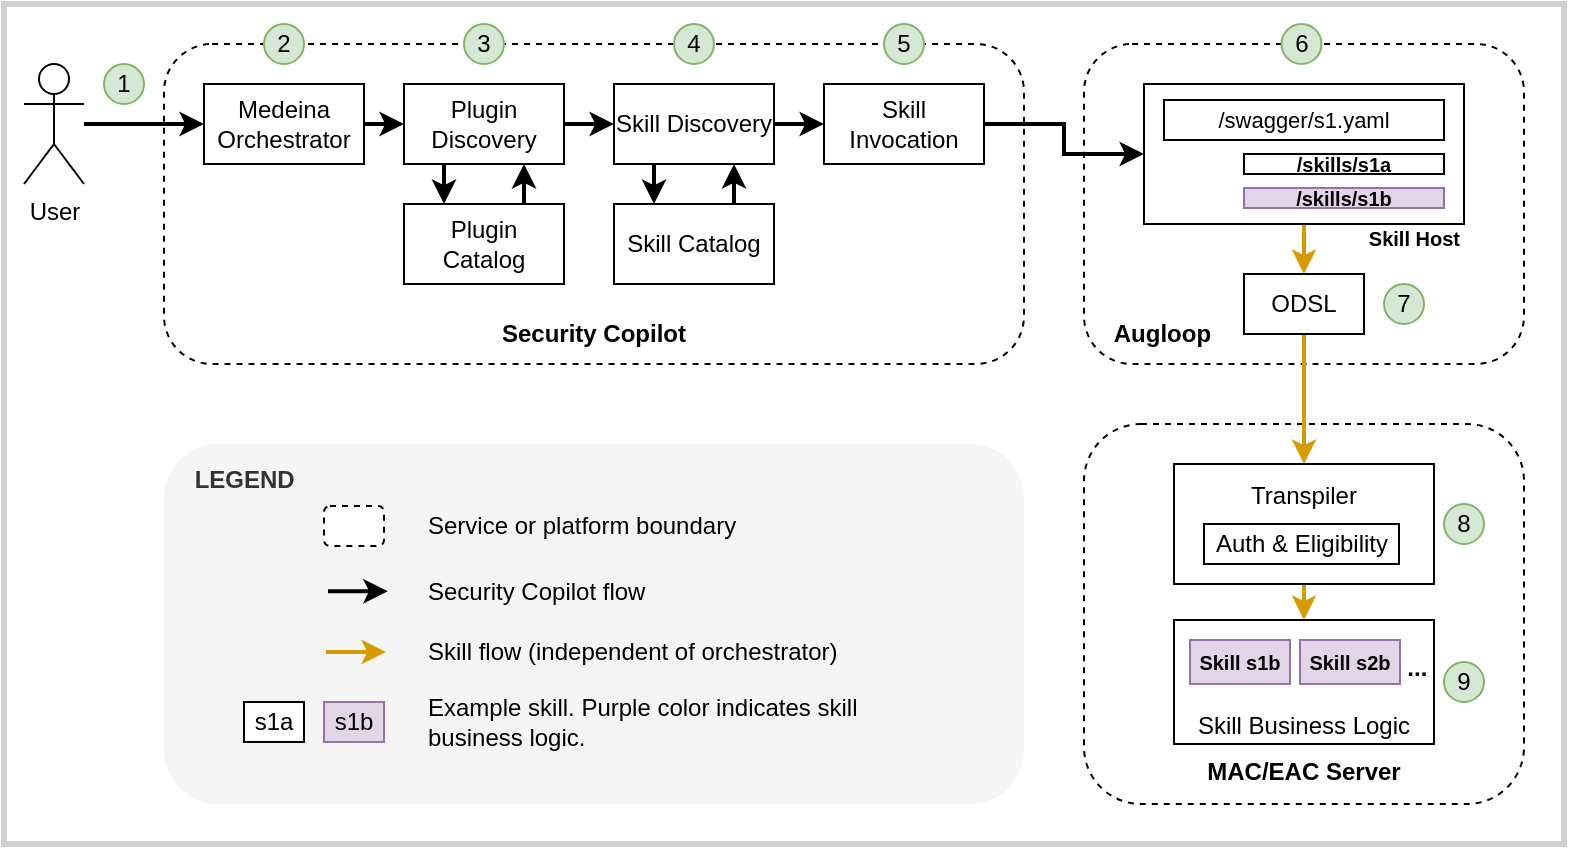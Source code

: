 <mxfile version="23.1.2" type="github">
  <diagram name="Page-1" id="iRycTcpXz6wnPRojM1Up">
    <mxGraphModel dx="978" dy="554" grid="1" gridSize="10" guides="1" tooltips="1" connect="1" arrows="1" fold="1" page="1" pageScale="1" pageWidth="850" pageHeight="1100" math="0" shadow="0">
      <root>
        <mxCell id="0" />
        <mxCell id="1" parent="0" />
        <mxCell id="UNmcFgP1RRnkYrkEw3AP-56" value="" style="rounded=0;whiteSpace=wrap;html=1;fillColor=none;strokeWidth=3;strokeColor=#D1D1D1;" vertex="1" parent="1">
          <mxGeometry x="40" y="20" width="780" height="420" as="geometry" />
        </mxCell>
        <mxCell id="b6su2mbRExA16IoP18ZC-25" value="&lt;br&gt;&lt;br&gt;&lt;br&gt;&lt;br&gt;&lt;br&gt;&lt;br&gt;&lt;br&gt;&lt;br&gt;&lt;br&gt;&lt;div style=&quot;&quot;&gt;&lt;span style=&quot;background-color: initial;&quot;&gt;&amp;nbsp; &amp;nbsp; Augloop&lt;/span&gt;&lt;/div&gt;" style="rounded=1;whiteSpace=wrap;html=1;gradientColor=none;dashed=1;align=left;horizontal=1;fontStyle=1" parent="1" vertex="1">
          <mxGeometry x="580" y="40" width="220" height="160" as="geometry" />
        </mxCell>
        <mxCell id="b6su2mbRExA16IoP18ZC-20" value="&lt;br&gt;&lt;br&gt;&lt;br&gt;&lt;br&gt;&lt;br&gt;&lt;br&gt;&lt;br&gt;&lt;br&gt;&lt;br&gt;Security Copilot" style="rounded=1;whiteSpace=wrap;html=1;gradientColor=none;dashed=1;align=center;horizontal=1;fontStyle=1" parent="1" vertex="1">
          <mxGeometry x="120" y="40" width="430" height="160" as="geometry" />
        </mxCell>
        <mxCell id="UNmcFgP1RRnkYrkEw3AP-4" style="edgeStyle=orthogonalEdgeStyle;rounded=0;orthogonalLoop=1;jettySize=auto;html=1;exitX=1;exitY=0.5;exitDx=0;exitDy=0;entryX=0;entryY=0.5;entryDx=0;entryDy=0;strokeWidth=2;" edge="1" parent="1" source="b6su2mbRExA16IoP18ZC-21" target="b6su2mbRExA16IoP18ZC-26">
          <mxGeometry relative="1" as="geometry" />
        </mxCell>
        <mxCell id="b6su2mbRExA16IoP18ZC-21" value="Skill Invocation" style="rounded=0;whiteSpace=wrap;html=1;" parent="1" vertex="1">
          <mxGeometry x="450" y="60" width="80" height="40" as="geometry" />
        </mxCell>
        <mxCell id="7IPuJ_rpKLFx-LysMHHV-15" value="" style="edgeStyle=orthogonalEdgeStyle;rounded=0;orthogonalLoop=1;jettySize=auto;html=1;strokeColor=default;strokeWidth=2;" parent="1" source="b6su2mbRExA16IoP18ZC-24" target="b6su2mbRExA16IoP18ZC-35" edge="1">
          <mxGeometry relative="1" as="geometry" />
        </mxCell>
        <mxCell id="b6su2mbRExA16IoP18ZC-24" value="User" style="shape=umlActor;verticalLabelPosition=bottom;verticalAlign=top;html=1;outlineConnect=0;" parent="1" vertex="1">
          <mxGeometry x="50" y="50" width="30" height="60" as="geometry" />
        </mxCell>
        <mxCell id="b6su2mbRExA16IoP18ZC-30" value="&lt;br&gt;&lt;br&gt;&lt;br&gt;&lt;br&gt;&lt;br&gt;&lt;br&gt;&lt;br&gt;&lt;br&gt;&lt;br&gt;&lt;br&gt;&lt;br&gt;MAC/EAC Server" style="rounded=1;whiteSpace=wrap;html=1;gradientColor=none;dashed=1;align=center;horizontal=1;fontStyle=1" parent="1" vertex="1">
          <mxGeometry x="580" y="230" width="220" height="190" as="geometry" />
        </mxCell>
        <mxCell id="UNmcFgP1RRnkYrkEw3AP-9" style="edgeStyle=orthogonalEdgeStyle;rounded=0;orthogonalLoop=1;jettySize=auto;html=1;exitX=0.5;exitY=1;exitDx=0;exitDy=0;entryX=0.5;entryY=0;entryDx=0;entryDy=0;strokeWidth=2;fillColor=#ffe6cc;strokeColor=#d79b00;" edge="1" parent="1" source="b6su2mbRExA16IoP18ZC-26" target="b6su2mbRExA16IoP18ZC-28">
          <mxGeometry relative="1" as="geometry" />
        </mxCell>
        <mxCell id="b6su2mbRExA16IoP18ZC-26" value="&lt;br style=&quot;font-size: 10px;&quot;&gt;&lt;br style=&quot;font-size: 10px;&quot;&gt;&lt;br style=&quot;font-size: 10px;&quot;&gt;&lt;b style=&quot;font-size: 10px;&quot;&gt;&lt;br style=&quot;font-size: 10px;&quot;&gt;&lt;br style=&quot;font-size: 10px;&quot;&gt;&lt;br style=&quot;font-size: 10px;&quot;&gt;&lt;br style=&quot;font-size: 10px;&quot;&gt;&lt;div style=&quot;font-size: 10px;&quot;&gt;&lt;b style=&quot;background-color: initial; font-size: 10px;&quot;&gt;Skill Host&lt;/b&gt;&lt;/div&gt;&lt;/b&gt;" style="rounded=0;whiteSpace=wrap;html=1;align=right;fontSize=10;" parent="1" vertex="1">
          <mxGeometry x="610" y="60" width="160" height="70" as="geometry" />
        </mxCell>
        <mxCell id="7IPuJ_rpKLFx-LysMHHV-5" style="edgeStyle=orthogonalEdgeStyle;rounded=0;orthogonalLoop=1;jettySize=auto;html=1;exitX=1;exitY=0.5;exitDx=0;exitDy=0;entryX=0;entryY=0.5;entryDx=0;entryDy=0;strokeWidth=2;" parent="1" source="b6su2mbRExA16IoP18ZC-35" target="b6su2mbRExA16IoP18ZC-36" edge="1">
          <mxGeometry relative="1" as="geometry" />
        </mxCell>
        <mxCell id="b6su2mbRExA16IoP18ZC-35" value="Medeina Orchestrator" style="rounded=0;whiteSpace=wrap;html=1;" parent="1" vertex="1">
          <mxGeometry x="140" y="60" width="80" height="40" as="geometry" />
        </mxCell>
        <mxCell id="7IPuJ_rpKLFx-LysMHHV-7" style="edgeStyle=orthogonalEdgeStyle;rounded=0;orthogonalLoop=1;jettySize=auto;html=1;exitX=0.25;exitY=1;exitDx=0;exitDy=0;entryX=0.25;entryY=0;entryDx=0;entryDy=0;strokeWidth=2;" parent="1" source="b6su2mbRExA16IoP18ZC-36" target="b6su2mbRExA16IoP18ZC-39" edge="1">
          <mxGeometry relative="1" as="geometry" />
        </mxCell>
        <mxCell id="7IPuJ_rpKLFx-LysMHHV-9" style="edgeStyle=orthogonalEdgeStyle;rounded=0;orthogonalLoop=1;jettySize=auto;html=1;exitX=1;exitY=0.5;exitDx=0;exitDy=0;entryX=0;entryY=0.5;entryDx=0;entryDy=0;strokeWidth=2;" parent="1" source="b6su2mbRExA16IoP18ZC-36" target="b6su2mbRExA16IoP18ZC-38" edge="1">
          <mxGeometry relative="1" as="geometry" />
        </mxCell>
        <mxCell id="b6su2mbRExA16IoP18ZC-36" value="Plugin Discovery" style="rounded=0;whiteSpace=wrap;html=1;" parent="1" vertex="1">
          <mxGeometry x="240" y="60" width="80" height="40" as="geometry" />
        </mxCell>
        <mxCell id="7IPuJ_rpKLFx-LysMHHV-11" style="edgeStyle=orthogonalEdgeStyle;rounded=0;orthogonalLoop=1;jettySize=auto;html=1;exitX=0.75;exitY=0;exitDx=0;exitDy=0;entryX=0.75;entryY=1;entryDx=0;entryDy=0;strokeWidth=2;" parent="1" source="b6su2mbRExA16IoP18ZC-37" target="b6su2mbRExA16IoP18ZC-38" edge="1">
          <mxGeometry relative="1" as="geometry" />
        </mxCell>
        <mxCell id="b6su2mbRExA16IoP18ZC-37" value="Skill Catalog" style="rounded=0;whiteSpace=wrap;html=1;" parent="1" vertex="1">
          <mxGeometry x="345" y="120" width="80" height="40" as="geometry" />
        </mxCell>
        <mxCell id="7IPuJ_rpKLFx-LysMHHV-10" style="edgeStyle=orthogonalEdgeStyle;rounded=0;orthogonalLoop=1;jettySize=auto;html=1;exitX=0.25;exitY=1;exitDx=0;exitDy=0;entryX=0.25;entryY=0;entryDx=0;entryDy=0;strokeWidth=2;" parent="1" source="b6su2mbRExA16IoP18ZC-38" target="b6su2mbRExA16IoP18ZC-37" edge="1">
          <mxGeometry relative="1" as="geometry" />
        </mxCell>
        <mxCell id="7IPuJ_rpKLFx-LysMHHV-12" style="edgeStyle=orthogonalEdgeStyle;rounded=0;orthogonalLoop=1;jettySize=auto;html=1;exitX=1;exitY=0.5;exitDx=0;exitDy=0;entryX=0;entryY=0.5;entryDx=0;entryDy=0;strokeWidth=2;" parent="1" source="b6su2mbRExA16IoP18ZC-38" target="b6su2mbRExA16IoP18ZC-21" edge="1">
          <mxGeometry relative="1" as="geometry" />
        </mxCell>
        <mxCell id="b6su2mbRExA16IoP18ZC-38" value="Skill Discovery" style="rounded=0;whiteSpace=wrap;html=1;" parent="1" vertex="1">
          <mxGeometry x="345" y="60" width="80" height="40" as="geometry" />
        </mxCell>
        <mxCell id="7IPuJ_rpKLFx-LysMHHV-8" style="edgeStyle=orthogonalEdgeStyle;rounded=0;orthogonalLoop=1;jettySize=auto;html=1;exitX=0.75;exitY=0;exitDx=0;exitDy=0;entryX=0.75;entryY=1;entryDx=0;entryDy=0;strokeWidth=2;" parent="1" source="b6su2mbRExA16IoP18ZC-39" target="b6su2mbRExA16IoP18ZC-36" edge="1">
          <mxGeometry relative="1" as="geometry" />
        </mxCell>
        <mxCell id="b6su2mbRExA16IoP18ZC-39" value="Plugin Catalog" style="rounded=0;whiteSpace=wrap;html=1;" parent="1" vertex="1">
          <mxGeometry x="240" y="120" width="80" height="40" as="geometry" />
        </mxCell>
        <mxCell id="b6su2mbRExA16IoP18ZC-40" style="edgeStyle=orthogonalEdgeStyle;rounded=0;orthogonalLoop=1;jettySize=auto;html=1;exitX=0.5;exitY=1;exitDx=0;exitDy=0;" parent="1" source="b6su2mbRExA16IoP18ZC-35" target="b6su2mbRExA16IoP18ZC-35" edge="1">
          <mxGeometry relative="1" as="geometry" />
        </mxCell>
        <mxCell id="UNmcFgP1RRnkYrkEw3AP-14" style="edgeStyle=orthogonalEdgeStyle;rounded=0;orthogonalLoop=1;jettySize=auto;html=1;exitX=0.5;exitY=1;exitDx=0;exitDy=0;entryX=0.5;entryY=0;entryDx=0;entryDy=0;strokeWidth=2;fillColor=#ffe6cc;strokeColor=#d79b00;" edge="1" parent="1" source="7IPuJ_rpKLFx-LysMHHV-18" target="7IPuJ_rpKLFx-LysMHHV-19">
          <mxGeometry relative="1" as="geometry" />
        </mxCell>
        <mxCell id="7IPuJ_rpKLFx-LysMHHV-18" value="Transpiler&lt;br&gt;&lt;br&gt;&lt;br&gt;" style="rounded=0;whiteSpace=wrap;html=1;" parent="1" vertex="1">
          <mxGeometry x="625" y="250" width="130" height="60" as="geometry" />
        </mxCell>
        <mxCell id="UNmcFgP1RRnkYrkEw3AP-10" style="edgeStyle=orthogonalEdgeStyle;rounded=0;orthogonalLoop=1;jettySize=auto;html=1;exitX=0.5;exitY=1;exitDx=0;exitDy=0;entryX=0.5;entryY=0;entryDx=0;entryDy=0;strokeWidth=2;fillColor=#ffe6cc;strokeColor=#d79b00;" edge="1" parent="1" source="b6su2mbRExA16IoP18ZC-28" target="7IPuJ_rpKLFx-LysMHHV-18">
          <mxGeometry relative="1" as="geometry" />
        </mxCell>
        <mxCell id="b6su2mbRExA16IoP18ZC-28" value="ODSL" style="rounded=0;whiteSpace=wrap;html=1;" parent="1" vertex="1">
          <mxGeometry x="660" y="155" width="60" height="30" as="geometry" />
        </mxCell>
        <mxCell id="7IPuJ_rpKLFx-LysMHHV-19" value="&lt;br&gt;&amp;nbsp; &amp;nbsp; &amp;nbsp; &amp;nbsp; &amp;nbsp; &amp;nbsp; &amp;nbsp; &amp;nbsp; &amp;nbsp; &amp;nbsp; &amp;nbsp; &amp;nbsp; &amp;nbsp; &amp;nbsp; &amp;nbsp; &amp;nbsp; &amp;nbsp;&amp;nbsp;&lt;b&gt;...&lt;/b&gt;&lt;br&gt;&lt;br&gt;Skill Business Logic" style="rounded=0;whiteSpace=wrap;html=1;" parent="1" vertex="1">
          <mxGeometry x="625" y="328" width="130" height="62" as="geometry" />
        </mxCell>
        <mxCell id="7IPuJ_rpKLFx-LysMHHV-21" value="Skill s1b" style="rounded=0;whiteSpace=wrap;html=1;fontSize=10;fontStyle=1;fillColor=#e1d5e7;strokeColor=#9673a6;" parent="1" vertex="1">
          <mxGeometry x="633" y="338" width="50" height="22" as="geometry" />
        </mxCell>
        <mxCell id="7IPuJ_rpKLFx-LysMHHV-22" value="Skill s2b" style="rounded=0;whiteSpace=wrap;html=1;fillColor=#e1d5e7;strokeColor=#9673a6;fontSize=10;fontStyle=1" parent="1" vertex="1">
          <mxGeometry x="688" y="338" width="50" height="22" as="geometry" />
        </mxCell>
        <mxCell id="b6su2mbRExA16IoP18ZC-27" value="Auth &amp;amp; Eligibility" style="rounded=0;whiteSpace=wrap;html=1;" parent="1" vertex="1">
          <mxGeometry x="640" y="280" width="97.5" height="20" as="geometry" />
        </mxCell>
        <mxCell id="UNmcFgP1RRnkYrkEw3AP-18" value="&lt;b&gt;&amp;nbsp; &amp;nbsp; LEGEND&lt;br&gt;&lt;br&gt;&lt;br&gt;&lt;br&gt;&lt;br&gt;&lt;br&gt;&lt;br&gt;&lt;br&gt;&lt;br&gt;&lt;br&gt;&lt;br&gt;&lt;/b&gt;" style="rounded=1;whiteSpace=wrap;html=1;align=left;fillColor=#f5f5f5;fontColor=#333333;strokeColor=none;" vertex="1" parent="1">
          <mxGeometry x="120" y="240" width="430" height="180" as="geometry" />
        </mxCell>
        <mxCell id="UNmcFgP1RRnkYrkEw3AP-19" value="" style="rounded=1;whiteSpace=wrap;html=1;dashed=1;" vertex="1" parent="1">
          <mxGeometry x="200" y="271" width="30" height="20" as="geometry" />
        </mxCell>
        <mxCell id="UNmcFgP1RRnkYrkEw3AP-20" value="Security Copilot flow" style="text;html=1;strokeColor=none;fillColor=none;align=left;verticalAlign=middle;whiteSpace=wrap;rounded=0;" vertex="1" parent="1">
          <mxGeometry x="250" y="299" width="180" height="30" as="geometry" />
        </mxCell>
        <mxCell id="UNmcFgP1RRnkYrkEw3AP-24" value="1" style="ellipse;whiteSpace=wrap;html=1;aspect=fixed;fillColor=#d5e8d4;strokeColor=#82b366;" vertex="1" parent="1">
          <mxGeometry x="90" y="50" width="20" height="20" as="geometry" />
        </mxCell>
        <mxCell id="UNmcFgP1RRnkYrkEw3AP-28" value="2" style="ellipse;whiteSpace=wrap;html=1;aspect=fixed;fillColor=#d5e8d4;strokeColor=#82b366;" vertex="1" parent="1">
          <mxGeometry x="170" y="30" width="20" height="20" as="geometry" />
        </mxCell>
        <mxCell id="UNmcFgP1RRnkYrkEw3AP-29" value="5" style="ellipse;whiteSpace=wrap;html=1;aspect=fixed;fillColor=#d5e8d4;strokeColor=#82b366;" vertex="1" parent="1">
          <mxGeometry x="480" y="30" width="20" height="20" as="geometry" />
        </mxCell>
        <mxCell id="UNmcFgP1RRnkYrkEw3AP-30" value="8" style="ellipse;whiteSpace=wrap;html=1;aspect=fixed;fillColor=#d5e8d4;strokeColor=#82b366;" vertex="1" parent="1">
          <mxGeometry x="760" y="270" width="20" height="20" as="geometry" />
        </mxCell>
        <mxCell id="UNmcFgP1RRnkYrkEw3AP-31" value="6" style="ellipse;whiteSpace=wrap;html=1;aspect=fixed;fillColor=#d5e8d4;strokeColor=#82b366;" vertex="1" parent="1">
          <mxGeometry x="678.75" y="30" width="20" height="20" as="geometry" />
        </mxCell>
        <mxCell id="UNmcFgP1RRnkYrkEw3AP-32" value="4" style="ellipse;whiteSpace=wrap;html=1;aspect=fixed;fillColor=#d5e8d4;strokeColor=#82b366;" vertex="1" parent="1">
          <mxGeometry x="375" y="30" width="20" height="20" as="geometry" />
        </mxCell>
        <mxCell id="UNmcFgP1RRnkYrkEw3AP-33" value="3" style="ellipse;whiteSpace=wrap;html=1;aspect=fixed;fillColor=#d5e8d4;strokeColor=#82b366;" vertex="1" parent="1">
          <mxGeometry x="270" y="30" width="20" height="20" as="geometry" />
        </mxCell>
        <mxCell id="UNmcFgP1RRnkYrkEw3AP-34" value="7" style="ellipse;whiteSpace=wrap;html=1;aspect=fixed;fillColor=#d5e8d4;strokeColor=#82b366;" vertex="1" parent="1">
          <mxGeometry x="730" y="160" width="20" height="20" as="geometry" />
        </mxCell>
        <mxCell id="UNmcFgP1RRnkYrkEw3AP-37" value="9" style="ellipse;whiteSpace=wrap;html=1;aspect=fixed;fillColor=#d5e8d4;strokeColor=#82b366;" vertex="1" parent="1">
          <mxGeometry x="760" y="349" width="20" height="20" as="geometry" />
        </mxCell>
        <mxCell id="UNmcFgP1RRnkYrkEw3AP-42" value="" style="endArrow=classic;html=1;rounded=0;entryX=0.744;entryY=0.444;entryDx=0;entryDy=0;entryPerimeter=0;strokeWidth=2;" edge="1" parent="1">
          <mxGeometry width="50" height="50" relative="1" as="geometry">
            <mxPoint x="202" y="313.66" as="sourcePoint" />
            <mxPoint x="231.92" y="313.58" as="targetPoint" />
          </mxGeometry>
        </mxCell>
        <mxCell id="UNmcFgP1RRnkYrkEw3AP-43" value="" style="endArrow=classic;html=1;rounded=0;strokeWidth=2;fillColor=#ffe6cc;strokeColor=#d79b00;" edge="1" parent="1">
          <mxGeometry width="50" height="50" relative="1" as="geometry">
            <mxPoint x="201" y="344" as="sourcePoint" />
            <mxPoint x="231" y="344" as="targetPoint" />
          </mxGeometry>
        </mxCell>
        <mxCell id="UNmcFgP1RRnkYrkEw3AP-44" value="Service or platform boundary" style="text;html=1;strokeColor=none;fillColor=none;align=left;verticalAlign=middle;whiteSpace=wrap;rounded=0;" vertex="1" parent="1">
          <mxGeometry x="250" y="266" width="180" height="30" as="geometry" />
        </mxCell>
        <mxCell id="UNmcFgP1RRnkYrkEw3AP-45" value="Example skill. Purple color indicates skill business logic." style="text;html=1;strokeColor=none;fillColor=none;align=left;verticalAlign=middle;whiteSpace=wrap;rounded=0;" vertex="1" parent="1">
          <mxGeometry x="250" y="364" width="230" height="30" as="geometry" />
        </mxCell>
        <mxCell id="UNmcFgP1RRnkYrkEw3AP-46" value="/swagger/s1.yaml" style="rounded=0;whiteSpace=wrap;html=1;fontSize=11;" vertex="1" parent="1">
          <mxGeometry x="620" y="68" width="140" height="20" as="geometry" />
        </mxCell>
        <mxCell id="UNmcFgP1RRnkYrkEw3AP-47" value="/skills/s1a" style="rounded=0;whiteSpace=wrap;html=1;fontSize=10;fontStyle=1" vertex="1" parent="1">
          <mxGeometry x="660" y="95" width="100" height="10" as="geometry" />
        </mxCell>
        <mxCell id="UNmcFgP1RRnkYrkEw3AP-48" value="/skills/s1b" style="rounded=0;whiteSpace=wrap;html=1;fillColor=#e1d5e7;strokeColor=#9673a6;fontSize=10;fontStyle=1" vertex="1" parent="1">
          <mxGeometry x="660" y="112" width="100" height="10" as="geometry" />
        </mxCell>
        <mxCell id="UNmcFgP1RRnkYrkEw3AP-49" value="s1a" style="rounded=0;whiteSpace=wrap;html=1;" vertex="1" parent="1">
          <mxGeometry x="160" y="369" width="30" height="20" as="geometry" />
        </mxCell>
        <mxCell id="UNmcFgP1RRnkYrkEw3AP-50" value="s1b" style="rounded=0;whiteSpace=wrap;html=1;fillColor=#e1d5e7;strokeColor=#9673a6;" vertex="1" parent="1">
          <mxGeometry x="200" y="369" width="30" height="20" as="geometry" />
        </mxCell>
        <mxCell id="UNmcFgP1RRnkYrkEw3AP-54" value="Skill flow (independent of orchestrator)" style="text;html=1;strokeColor=none;fillColor=none;align=left;verticalAlign=middle;whiteSpace=wrap;rounded=0;" vertex="1" parent="1">
          <mxGeometry x="250" y="329" width="230" height="30" as="geometry" />
        </mxCell>
      </root>
    </mxGraphModel>
  </diagram>
</mxfile>
